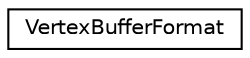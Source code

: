 digraph G
{
  edge [fontname="Helvetica",fontsize="10",labelfontname="Helvetica",labelfontsize="10"];
  node [fontname="Helvetica",fontsize="10",shape=record];
  rankdir=LR;
  Node1 [label="VertexBufferFormat",height=0.2,width=0.4,color="black", fillcolor="white", style="filled",URL="$df/de4/structVertexBufferFormat.html"];
}
